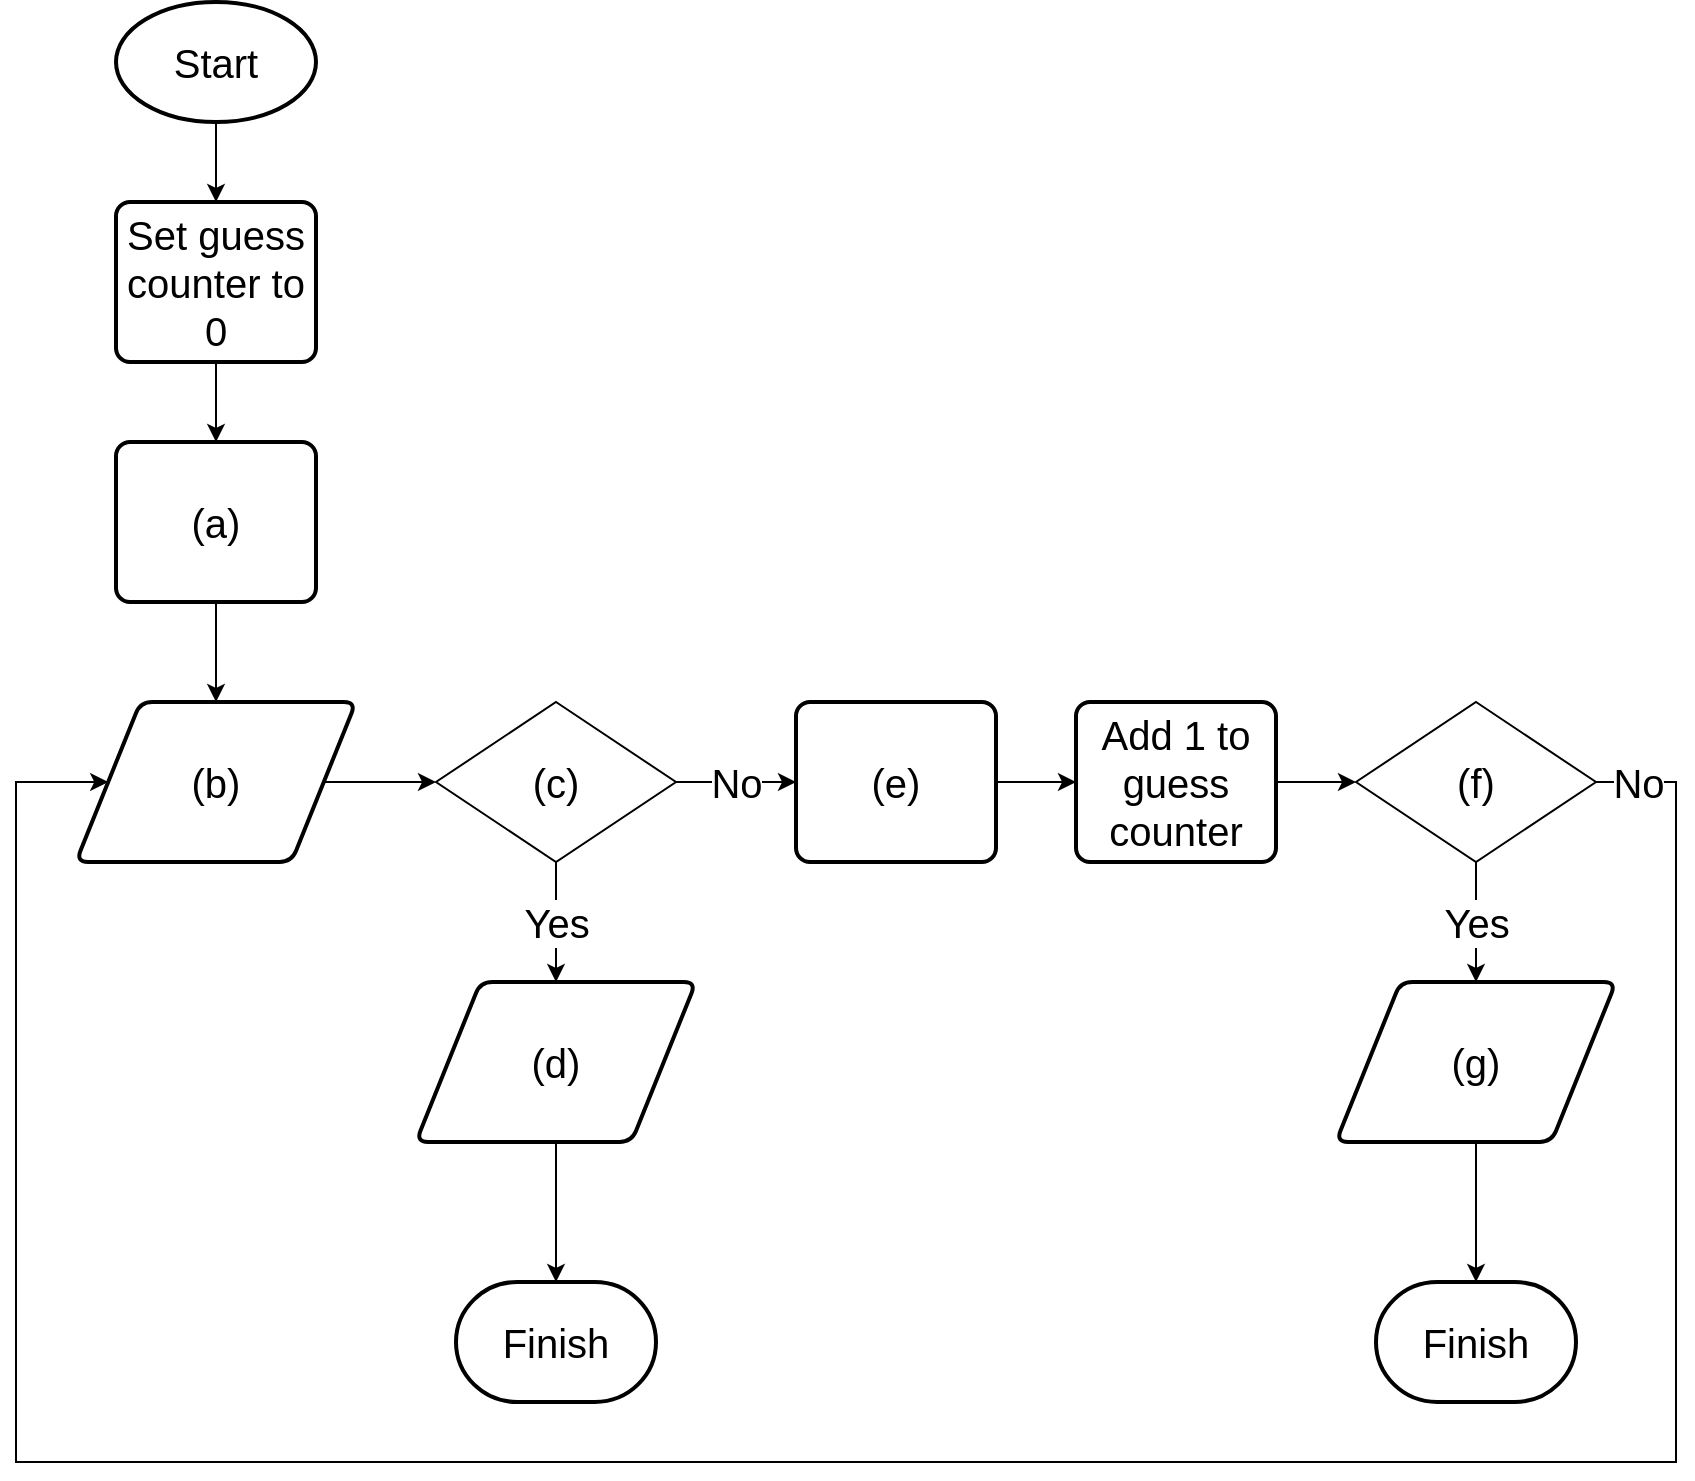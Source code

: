 <mxfile version="12.6.6"><diagram id="LrSmM-msNKjCvxKWh6Qo" name="Page-1"><mxGraphModel dx="1116" dy="1520" grid="1" gridSize="10" guides="1" tooltips="1" connect="1" arrows="1" fold="1" page="1" pageScale="1" pageWidth="600" pageHeight="400" math="0" shadow="0"><root><mxCell id="0"/><mxCell id="1" parent="0"/><mxCell id="7OcwY-ulshAvVb84M46v-17" style="edgeStyle=orthogonalEdgeStyle;rounded=0;orthogonalLoop=1;jettySize=auto;html=1;exitX=0.5;exitY=1;exitDx=0;exitDy=0;exitPerimeter=0;entryX=0.5;entryY=0;entryDx=0;entryDy=0;fontSize=20;" edge="1" parent="1" source="7OcwY-ulshAvVb84M46v-2" target="7OcwY-ulshAvVb84M46v-3"><mxGeometry relative="1" as="geometry"/></mxCell><mxCell id="7OcwY-ulshAvVb84M46v-2" value="Start" style="strokeWidth=2;html=1;shape=mxgraph.flowchart.start_1;whiteSpace=wrap;fontSize=20;" vertex="1" parent="1"><mxGeometry x="110" y="30" width="100" height="60" as="geometry"/></mxCell><mxCell id="7OcwY-ulshAvVb84M46v-18" style="edgeStyle=orthogonalEdgeStyle;rounded=0;orthogonalLoop=1;jettySize=auto;html=1;exitX=0.5;exitY=1;exitDx=0;exitDy=0;entryX=0.5;entryY=0;entryDx=0;entryDy=0;fontSize=20;" edge="1" parent="1" source="7OcwY-ulshAvVb84M46v-3" target="7OcwY-ulshAvVb84M46v-29"><mxGeometry relative="1" as="geometry"/></mxCell><mxCell id="7OcwY-ulshAvVb84M46v-3" value="Set guess counter to 0" style="rounded=1;whiteSpace=wrap;html=1;absoluteArcSize=1;arcSize=14;strokeWidth=2;fontSize=20;" vertex="1" parent="1"><mxGeometry x="110" y="130" width="100" height="80" as="geometry"/></mxCell><mxCell id="7OcwY-ulshAvVb84M46v-4" value="Finish" style="strokeWidth=2;html=1;shape=mxgraph.flowchart.terminator;whiteSpace=wrap;fontSize=20;" vertex="1" parent="1"><mxGeometry x="740" y="670" width="100" height="60" as="geometry"/></mxCell><mxCell id="7OcwY-ulshAvVb84M46v-19" style="edgeStyle=orthogonalEdgeStyle;rounded=0;orthogonalLoop=1;jettySize=auto;html=1;exitX=1;exitY=0.5;exitDx=0;exitDy=0;entryX=0;entryY=0.5;entryDx=0;entryDy=0;fontSize=20;" edge="1" parent="1" source="7OcwY-ulshAvVb84M46v-5" target="7OcwY-ulshAvVb84M46v-8"><mxGeometry relative="1" as="geometry"/></mxCell><mxCell id="7OcwY-ulshAvVb84M46v-5" value="(b)" style="shape=parallelogram;html=1;strokeWidth=2;perimeter=parallelogramPerimeter;whiteSpace=wrap;rounded=1;arcSize=12;size=0.23;fontSize=20;" vertex="1" parent="1"><mxGeometry x="90" y="380" width="140" height="80" as="geometry"/></mxCell><mxCell id="7OcwY-ulshAvVb84M46v-20" value="No" style="edgeStyle=orthogonalEdgeStyle;rounded=0;orthogonalLoop=1;jettySize=auto;html=1;exitX=1;exitY=0.5;exitDx=0;exitDy=0;entryX=0;entryY=0.5;entryDx=0;entryDy=0;fontSize=20;" edge="1" parent="1" source="7OcwY-ulshAvVb84M46v-8" target="7OcwY-ulshAvVb84M46v-9"><mxGeometry relative="1" as="geometry"/></mxCell><mxCell id="7OcwY-ulshAvVb84M46v-23" value="Yes" style="edgeStyle=orthogonalEdgeStyle;rounded=0;orthogonalLoop=1;jettySize=auto;html=1;entryX=0.5;entryY=0;entryDx=0;entryDy=0;fontSize=20;" edge="1" parent="1" source="7OcwY-ulshAvVb84M46v-8" target="7OcwY-ulshAvVb84M46v-16"><mxGeometry relative="1" as="geometry"/></mxCell><mxCell id="7OcwY-ulshAvVb84M46v-8" value="(c)" style="rhombus;whiteSpace=wrap;html=1;fontSize=20;" vertex="1" parent="1"><mxGeometry x="270" y="380" width="120" height="80" as="geometry"/></mxCell><mxCell id="7OcwY-ulshAvVb84M46v-21" style="edgeStyle=orthogonalEdgeStyle;rounded=0;orthogonalLoop=1;jettySize=auto;html=1;exitX=1;exitY=0.5;exitDx=0;exitDy=0;entryX=0;entryY=0.5;entryDx=0;entryDy=0;fontSize=20;" edge="1" parent="1" source="7OcwY-ulshAvVb84M46v-9" target="7OcwY-ulshAvVb84M46v-10"><mxGeometry relative="1" as="geometry"/></mxCell><mxCell id="7OcwY-ulshAvVb84M46v-9" value="(e)" style="rounded=1;whiteSpace=wrap;html=1;absoluteArcSize=1;arcSize=14;strokeWidth=2;fontSize=20;" vertex="1" parent="1"><mxGeometry x="450" y="380" width="100" height="80" as="geometry"/></mxCell><mxCell id="7OcwY-ulshAvVb84M46v-22" style="edgeStyle=orthogonalEdgeStyle;rounded=0;orthogonalLoop=1;jettySize=auto;html=1;exitX=1;exitY=0.5;exitDx=0;exitDy=0;entryX=0;entryY=0.5;entryDx=0;entryDy=0;fontSize=20;" edge="1" parent="1" source="7OcwY-ulshAvVb84M46v-10" target="7OcwY-ulshAvVb84M46v-11"><mxGeometry relative="1" as="geometry"/></mxCell><mxCell id="7OcwY-ulshAvVb84M46v-10" value="Add 1 to guess counter" style="rounded=1;whiteSpace=wrap;html=1;absoluteArcSize=1;arcSize=14;strokeWidth=2;fontSize=20;" vertex="1" parent="1"><mxGeometry x="590" y="380" width="100" height="80" as="geometry"/></mxCell><mxCell id="7OcwY-ulshAvVb84M46v-28" value="No" style="edgeStyle=orthogonalEdgeStyle;rounded=0;orthogonalLoop=1;jettySize=auto;html=1;entryX=0;entryY=0.5;entryDx=0;entryDy=0;exitX=1;exitY=0.5;exitDx=0;exitDy=0;fontSize=20;" edge="1" parent="1" source="7OcwY-ulshAvVb84M46v-11" target="7OcwY-ulshAvVb84M46v-5"><mxGeometry x="-0.974" relative="1" as="geometry"><mxPoint x="610" y="560" as="sourcePoint"/><Array as="points"><mxPoint x="890" y="420"/><mxPoint x="890" y="760"/><mxPoint x="60" y="760"/><mxPoint x="60" y="420"/></Array><mxPoint as="offset"/></mxGeometry></mxCell><mxCell id="7OcwY-ulshAvVb84M46v-32" value="Yes" style="edgeStyle=orthogonalEdgeStyle;rounded=0;orthogonalLoop=1;jettySize=auto;html=1;exitX=0.5;exitY=1;exitDx=0;exitDy=0;entryX=0.5;entryY=0;entryDx=0;entryDy=0;fontSize=20;" edge="1" parent="1" source="7OcwY-ulshAvVb84M46v-11" target="7OcwY-ulshAvVb84M46v-13"><mxGeometry relative="1" as="geometry"/></mxCell><mxCell id="7OcwY-ulshAvVb84M46v-11" value="(f)" style="rhombus;whiteSpace=wrap;html=1;fontSize=20;" vertex="1" parent="1"><mxGeometry x="730" y="380" width="120" height="80" as="geometry"/></mxCell><mxCell id="7OcwY-ulshAvVb84M46v-27" style="edgeStyle=orthogonalEdgeStyle;rounded=0;orthogonalLoop=1;jettySize=auto;html=1;exitX=0.5;exitY=1;exitDx=0;exitDy=0;entryX=0.5;entryY=0;entryDx=0;entryDy=0;entryPerimeter=0;fontSize=20;" edge="1" parent="1" source="7OcwY-ulshAvVb84M46v-13" target="7OcwY-ulshAvVb84M46v-4"><mxGeometry relative="1" as="geometry"/></mxCell><mxCell id="7OcwY-ulshAvVb84M46v-13" value="(g)" style="shape=parallelogram;html=1;strokeWidth=2;perimeter=parallelogramPerimeter;whiteSpace=wrap;rounded=1;arcSize=12;size=0.23;fontSize=20;" vertex="1" parent="1"><mxGeometry x="720" y="520" width="140" height="80" as="geometry"/></mxCell><mxCell id="7OcwY-ulshAvVb84M46v-15" value="Finish" style="strokeWidth=2;html=1;shape=mxgraph.flowchart.terminator;whiteSpace=wrap;fontSize=20;" vertex="1" parent="1"><mxGeometry x="280" y="670" width="100" height="60" as="geometry"/></mxCell><mxCell id="7OcwY-ulshAvVb84M46v-25" style="edgeStyle=orthogonalEdgeStyle;rounded=0;orthogonalLoop=1;jettySize=auto;html=1;exitX=0.5;exitY=1;exitDx=0;exitDy=0;entryX=0.5;entryY=0;entryDx=0;entryDy=0;entryPerimeter=0;fontSize=20;" edge="1" parent="1" source="7OcwY-ulshAvVb84M46v-16" target="7OcwY-ulshAvVb84M46v-15"><mxGeometry relative="1" as="geometry"/></mxCell><mxCell id="7OcwY-ulshAvVb84M46v-16" value="(d)" style="shape=parallelogram;html=1;strokeWidth=2;perimeter=parallelogramPerimeter;whiteSpace=wrap;rounded=1;arcSize=12;size=0.23;fontSize=20;" vertex="1" parent="1"><mxGeometry x="260" y="520" width="140" height="80" as="geometry"/></mxCell><mxCell id="7OcwY-ulshAvVb84M46v-30" style="edgeStyle=orthogonalEdgeStyle;rounded=0;orthogonalLoop=1;jettySize=auto;html=1;exitX=0.5;exitY=1;exitDx=0;exitDy=0;entryX=0.5;entryY=0;entryDx=0;entryDy=0;fontSize=20;" edge="1" parent="1" source="7OcwY-ulshAvVb84M46v-29" target="7OcwY-ulshAvVb84M46v-5"><mxGeometry relative="1" as="geometry"/></mxCell><mxCell id="7OcwY-ulshAvVb84M46v-29" value="(a)" style="rounded=1;whiteSpace=wrap;html=1;absoluteArcSize=1;arcSize=14;strokeWidth=2;fontSize=20;" vertex="1" parent="1"><mxGeometry x="110" y="250" width="100" height="80" as="geometry"/></mxCell></root></mxGraphModel></diagram></mxfile>